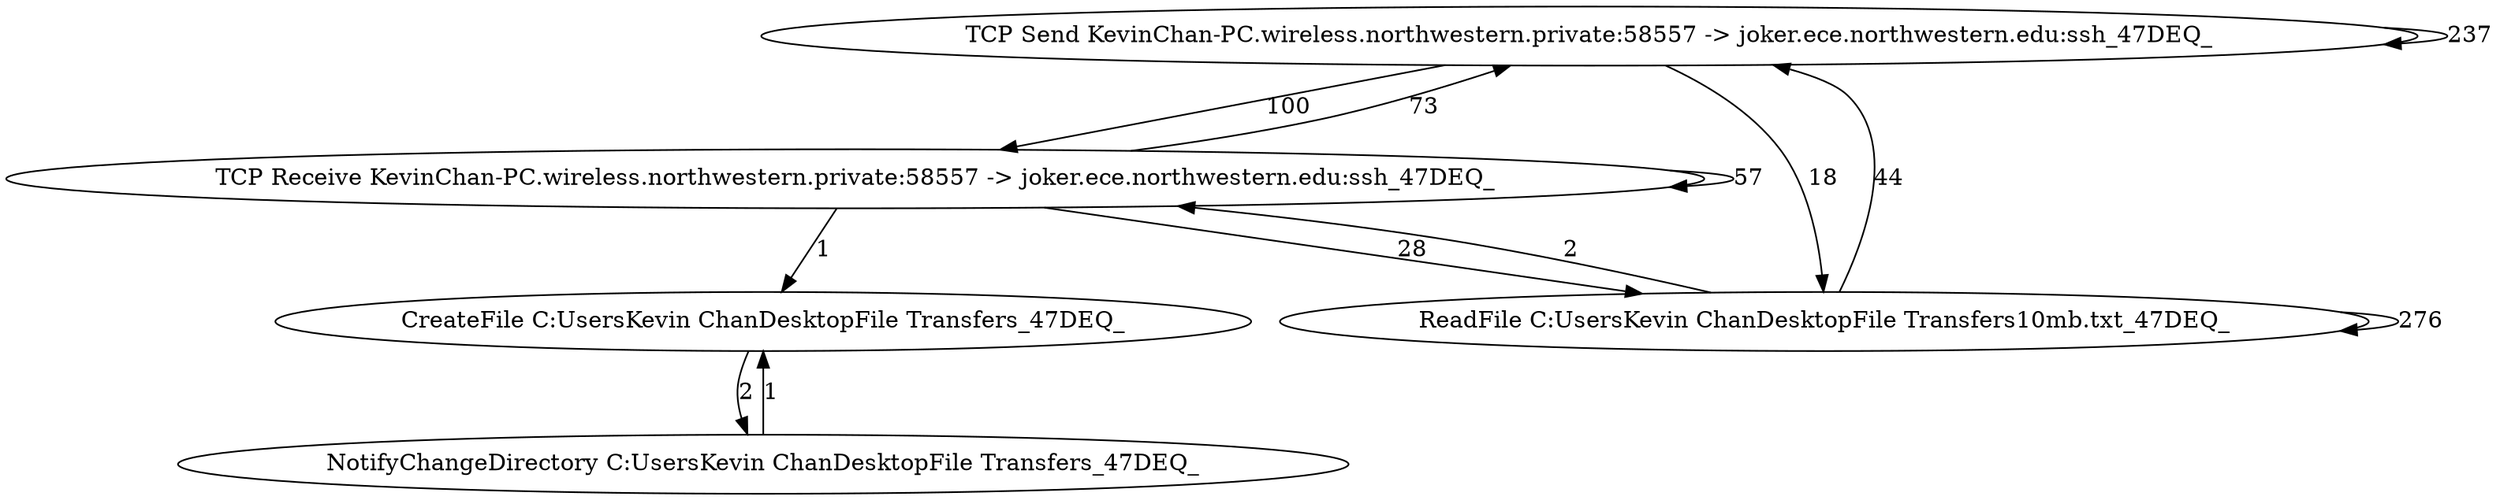 strict digraph G {
  "TCP Send KevinChan-PC.wireless.northwestern.private:58557 -&gt; joker.ece.northwestern.edu:ssh_47DEQ_";
  "TCP Receive KevinChan-PC.wireless.northwestern.private:58557 -&gt; joker.ece.northwestern.edu:ssh_47DEQ_";
  "ReadFile C:\Users\Kevin Chan\Desktop\File Transfers\10mb.txt_47DEQ_";
  "CreateFile C:\Users\Kevin Chan\Desktop\File Transfers_47DEQ_";
  "NotifyChangeDirectory C:\Users\Kevin Chan\Desktop\File Transfers_47DEQ_";
  "TCP Send KevinChan-PC.wireless.northwestern.private:58557 -&gt; joker.ece.northwestern.edu:ssh_47DEQ_" -> "TCP Receive KevinChan-PC.wireless.northwestern.private:58557 -&gt; joker.ece.northwestern.edu:ssh_47DEQ_" [ label="100" ];
  "TCP Receive KevinChan-PC.wireless.northwestern.private:58557 -&gt; joker.ece.northwestern.edu:ssh_47DEQ_" -> "ReadFile C:\Users\Kevin Chan\Desktop\File Transfers\10mb.txt_47DEQ_" [ label="28" ];
  "ReadFile C:\Users\Kevin Chan\Desktop\File Transfers\10mb.txt_47DEQ_" -> "ReadFile C:\Users\Kevin Chan\Desktop\File Transfers\10mb.txt_47DEQ_" [ label="276" ];
  "ReadFile C:\Users\Kevin Chan\Desktop\File Transfers\10mb.txt_47DEQ_" -> "TCP Send KevinChan-PC.wireless.northwestern.private:58557 -&gt; joker.ece.northwestern.edu:ssh_47DEQ_" [ label="44" ];
  "TCP Receive KevinChan-PC.wireless.northwestern.private:58557 -&gt; joker.ece.northwestern.edu:ssh_47DEQ_" -> "TCP Send KevinChan-PC.wireless.northwestern.private:58557 -&gt; joker.ece.northwestern.edu:ssh_47DEQ_" [ label="73" ];
  "TCP Receive KevinChan-PC.wireless.northwestern.private:58557 -&gt; joker.ece.northwestern.edu:ssh_47DEQ_" -> "TCP Receive KevinChan-PC.wireless.northwestern.private:58557 -&gt; joker.ece.northwestern.edu:ssh_47DEQ_" [ label="57" ];
  "TCP Send KevinChan-PC.wireless.northwestern.private:58557 -&gt; joker.ece.northwestern.edu:ssh_47DEQ_" -> "TCP Send KevinChan-PC.wireless.northwestern.private:58557 -&gt; joker.ece.northwestern.edu:ssh_47DEQ_" [ label="237" ];
  "TCP Send KevinChan-PC.wireless.northwestern.private:58557 -&gt; joker.ece.northwestern.edu:ssh_47DEQ_" -> "ReadFile C:\Users\Kevin Chan\Desktop\File Transfers\10mb.txt_47DEQ_" [ label="18" ];
  "ReadFile C:\Users\Kevin Chan\Desktop\File Transfers\10mb.txt_47DEQ_" -> "TCP Receive KevinChan-PC.wireless.northwestern.private:58557 -&gt; joker.ece.northwestern.edu:ssh_47DEQ_" [ label="2" ];
  "TCP Receive KevinChan-PC.wireless.northwestern.private:58557 -&gt; joker.ece.northwestern.edu:ssh_47DEQ_" -> "CreateFile C:\Users\Kevin Chan\Desktop\File Transfers_47DEQ_" [ label="1" ];
  "CreateFile C:\Users\Kevin Chan\Desktop\File Transfers_47DEQ_" -> "NotifyChangeDirectory C:\Users\Kevin Chan\Desktop\File Transfers_47DEQ_" [ label="2" ];
  "NotifyChangeDirectory C:\Users\Kevin Chan\Desktop\File Transfers_47DEQ_" -> "CreateFile C:\Users\Kevin Chan\Desktop\File Transfers_47DEQ_" [ label="1" ];
}
